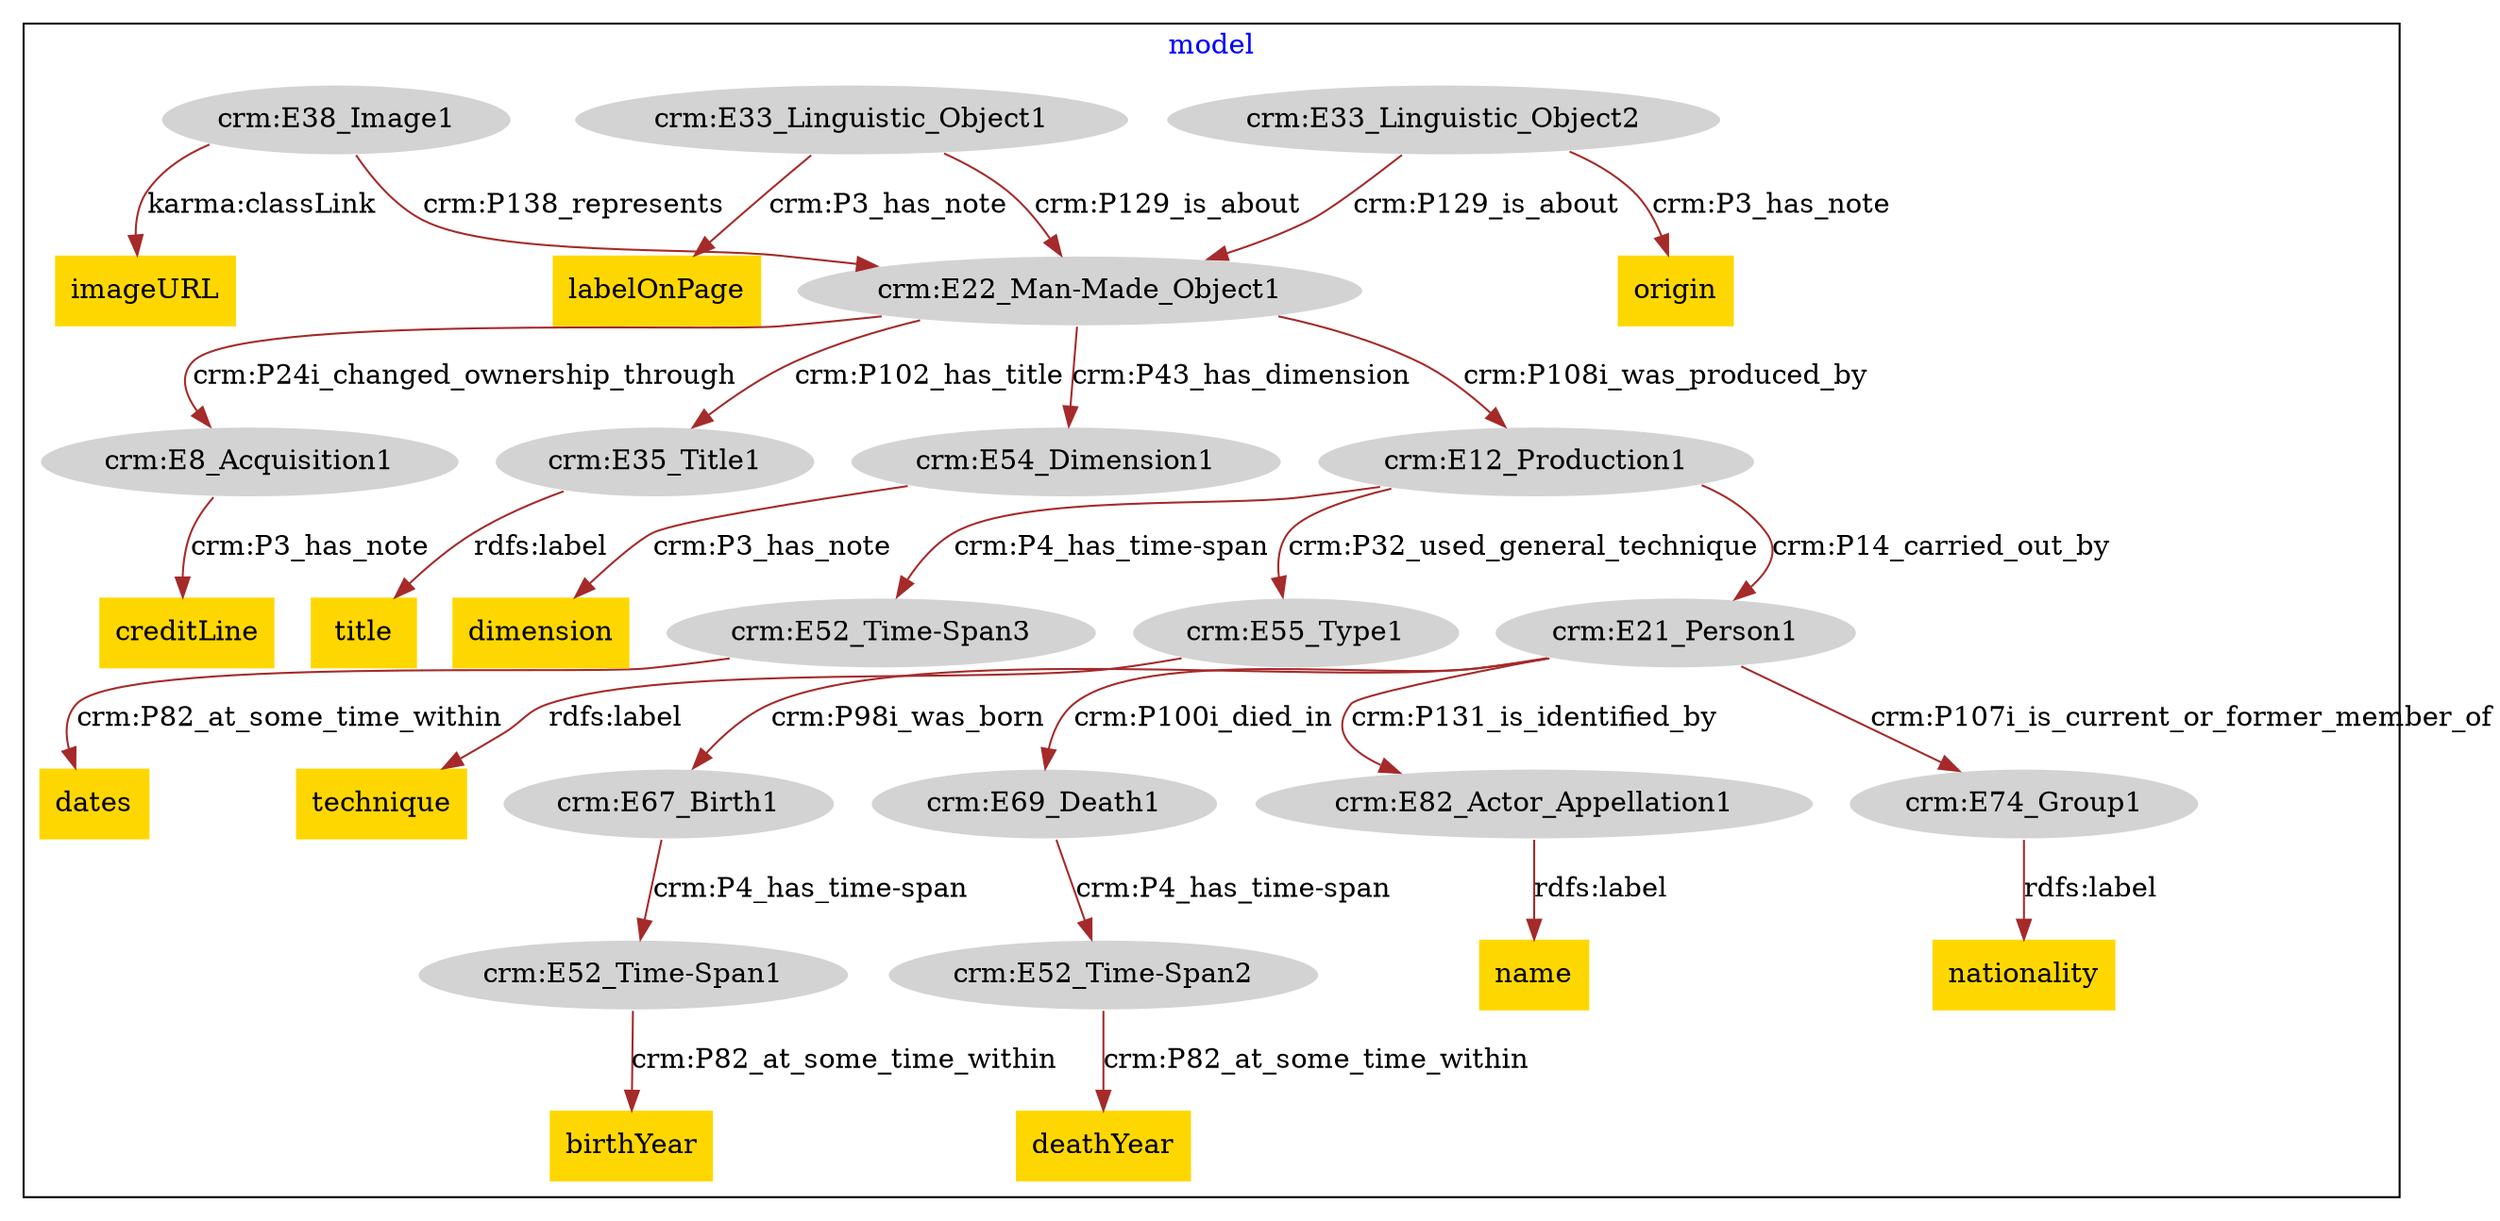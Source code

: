 digraph n0 {
fontcolor="blue"
remincross="true"
subgraph cluster {
label="model"
"crm:E33_Linguistic_Object2"[style="filled",color="white",fillcolor="lightgray",label="crm:E33_Linguistic_Object2"];
"origin"[shape="plaintext",style="filled",fillcolor="gold",label="origin"];
"crm:E8_Acquisition1"[style="filled",color="white",fillcolor="lightgray",label="crm:E8_Acquisition1"];
"creditLine"[shape="plaintext",style="filled",fillcolor="gold",label="creditLine"];
"crm:E82_Actor_Appellation1"[style="filled",color="white",fillcolor="lightgray",label="crm:E82_Actor_Appellation1"];
"name"[shape="plaintext",style="filled",fillcolor="gold",label="name"];
"crm:E74_Group1"[style="filled",color="white",fillcolor="lightgray",label="crm:E74_Group1"];
"nationality"[shape="plaintext",style="filled",fillcolor="gold",label="nationality"];
"crm:E52_Time-Span1"[style="filled",color="white",fillcolor="lightgray",label="crm:E52_Time-Span1"];
"birthYear"[shape="plaintext",style="filled",fillcolor="gold",label="birthYear"];
"crm:E52_Time-Span2"[style="filled",color="white",fillcolor="lightgray",label="crm:E52_Time-Span2"];
"deathYear"[shape="plaintext",style="filled",fillcolor="gold",label="deathYear"];
"crm:E33_Linguistic_Object1"[style="filled",color="white",fillcolor="lightgray",label="crm:E33_Linguistic_Object1"];
"labelOnPage"[shape="plaintext",style="filled",fillcolor="gold",label="labelOnPage"];
"crm:E52_Time-Span3"[style="filled",color="white",fillcolor="lightgray",label="crm:E52_Time-Span3"];
"dates"[shape="plaintext",style="filled",fillcolor="gold",label="dates"];
"crm:E35_Title1"[style="filled",color="white",fillcolor="lightgray",label="crm:E35_Title1"];
"title"[shape="plaintext",style="filled",fillcolor="gold",label="title"];
"crm:E55_Type1"[style="filled",color="white",fillcolor="lightgray",label="crm:E55_Type1"];
"technique"[shape="plaintext",style="filled",fillcolor="gold",label="technique"];
"crm:E38_Image1"[style="filled",color="white",fillcolor="lightgray",label="crm:E38_Image1"];
"imageURL"[shape="plaintext",style="filled",fillcolor="gold",label="imageURL"];
"crm:E54_Dimension1"[style="filled",color="white",fillcolor="lightgray",label="crm:E54_Dimension1"];
"dimension"[shape="plaintext",style="filled",fillcolor="gold",label="dimension"];
"crm:E22_Man-Made_Object1"[style="filled",color="white",fillcolor="lightgray",label="crm:E22_Man-Made_Object1"];
"crm:E12_Production1"[style="filled",color="white",fillcolor="lightgray",label="crm:E12_Production1"];
"crm:E21_Person1"[style="filled",color="white",fillcolor="lightgray",label="crm:E21_Person1"];
"crm:E67_Birth1"[style="filled",color="white",fillcolor="lightgray",label="crm:E67_Birth1"];
"crm:E69_Death1"[style="filled",color="white",fillcolor="lightgray",label="crm:E69_Death1"];
}
"crm:E33_Linguistic_Object2" -> "origin"[color="brown",fontcolor="black",label="crm:P3_has_note"];
"crm:E8_Acquisition1" -> "creditLine"[color="brown",fontcolor="black",label="crm:P3_has_note"];
"crm:E82_Actor_Appellation1" -> "name"[color="brown",fontcolor="black",label="rdfs:label"];
"crm:E74_Group1" -> "nationality"[color="brown",fontcolor="black",label="rdfs:label"];
"crm:E52_Time-Span1" -> "birthYear"[color="brown",fontcolor="black",label="crm:P82_at_some_time_within"];
"crm:E52_Time-Span2" -> "deathYear"[color="brown",fontcolor="black",label="crm:P82_at_some_time_within"];
"crm:E33_Linguistic_Object1" -> "labelOnPage"[color="brown",fontcolor="black",label="crm:P3_has_note"];
"crm:E52_Time-Span3" -> "dates"[color="brown",fontcolor="black",label="crm:P82_at_some_time_within"];
"crm:E35_Title1" -> "title"[color="brown",fontcolor="black",label="rdfs:label"];
"crm:E55_Type1" -> "technique"[color="brown",fontcolor="black",label="rdfs:label"];
"crm:E38_Image1" -> "imageURL"[color="brown",fontcolor="black",label="karma:classLink"];
"crm:E54_Dimension1" -> "dimension"[color="brown",fontcolor="black",label="crm:P3_has_note"];
"crm:E38_Image1" -> "crm:E22_Man-Made_Object1"[color="brown",fontcolor="black",label="crm:P138_represents"];
"crm:E33_Linguistic_Object1" -> "crm:E22_Man-Made_Object1"[color="brown",fontcolor="black",label="crm:P129_is_about"];
"crm:E33_Linguistic_Object2" -> "crm:E22_Man-Made_Object1"[color="brown",fontcolor="black",label="crm:P129_is_about"];
"crm:E22_Man-Made_Object1" -> "crm:E12_Production1"[color="brown",fontcolor="black",label="crm:P108i_was_produced_by"];
"crm:E22_Man-Made_Object1" -> "crm:E35_Title1"[color="brown",fontcolor="black",label="crm:P102_has_title"];
"crm:E22_Man-Made_Object1" -> "crm:E8_Acquisition1"[color="brown",fontcolor="black",label="crm:P24i_changed_ownership_through"];
"crm:E22_Man-Made_Object1" -> "crm:E54_Dimension1"[color="brown",fontcolor="black",label="crm:P43_has_dimension"];
"crm:E12_Production1" -> "crm:E21_Person1"[color="brown",fontcolor="black",label="crm:P14_carried_out_by"];
"crm:E12_Production1" -> "crm:E55_Type1"[color="brown",fontcolor="black",label="crm:P32_used_general_technique"];
"crm:E12_Production1" -> "crm:E52_Time-Span3"[color="brown",fontcolor="black",label="crm:P4_has_time-span"];
"crm:E21_Person1" -> "crm:E67_Birth1"[color="brown",fontcolor="black",label="crm:P98i_was_born"];
"crm:E21_Person1" -> "crm:E69_Death1"[color="brown",fontcolor="black",label="crm:P100i_died_in"];
"crm:E21_Person1" -> "crm:E74_Group1"[color="brown",fontcolor="black",label="crm:P107i_is_current_or_former_member_of"];
"crm:E21_Person1" -> "crm:E82_Actor_Appellation1"[color="brown",fontcolor="black",label="crm:P131_is_identified_by"];
"crm:E67_Birth1" -> "crm:E52_Time-Span1"[color="brown",fontcolor="black",label="crm:P4_has_time-span"];
"crm:E69_Death1" -> "crm:E52_Time-Span2"[color="brown",fontcolor="black",label="crm:P4_has_time-span"];
}
